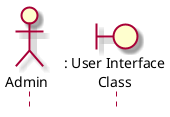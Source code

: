@startuml SeqQuanLyPhanTichThongKe

skin rose
hide footbox

actor Admin as ad
boundary ": User Interface\nClass" as ui


@enduml